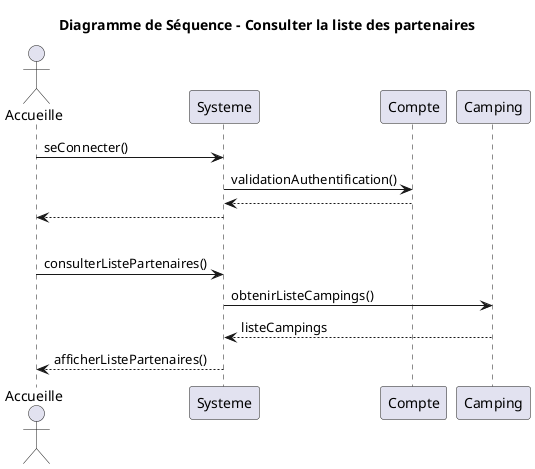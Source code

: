 @startuml
title Diagramme de Séquence - Consulter la liste des partenaires
actor Accueille
participant Systeme
participant Compte
participant Camping

'Connexion à un compte'
Accueille -> Systeme: seConnecter()
Systeme -> Compte: validationAuthentification()
return
Systeme --> Accueille

'Séparation'
|||

'Consulter la liste des partenaires'
Accueille -> Systeme: consulterListePartenaires()
    Systeme -> Camping: obtenirListeCampings()
    Camping --> Systeme: listeCampings
    Systeme --> Accueille: afficherListePartenaires()
@enduml